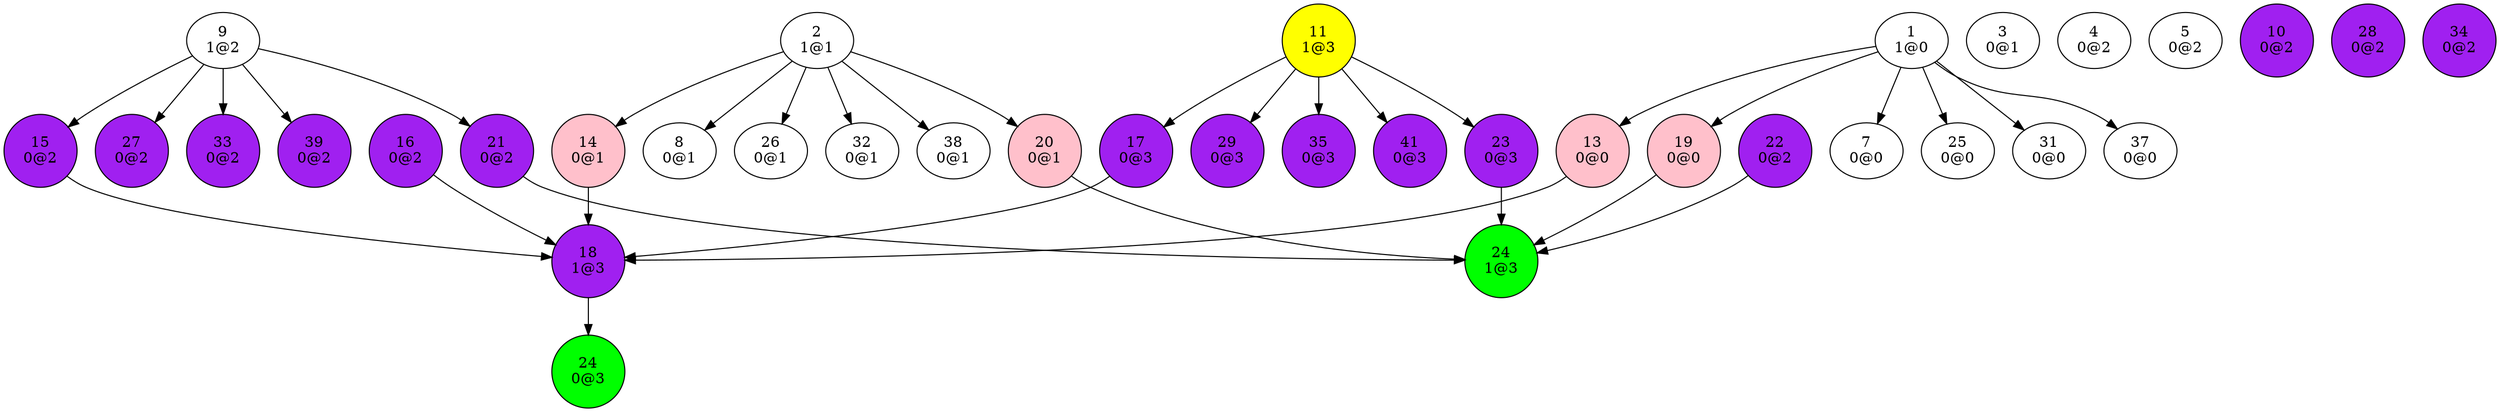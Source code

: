 digraph {
"1
1@0"->"7
0@0";
"1
1@0"->"13
0@0";
"1
1@0"->"19
0@0";
"1
1@0"->"25
0@0";
"1
1@0"->"31
0@0";
"1
1@0"->"37
0@0";
"2
1@1"->"8
0@1";
"2
1@1"->"14
0@1";
"2
1@1"->"20
0@1";
"2
1@1"->"26
0@1";
"2
1@1"->"32
0@1";
"2
1@1"->"38
0@1";
"3
0@1";
"4
0@2";
"5
0@2";
"7
0@0";
"8
0@1";
"9
1@2"->"15
0@2";
"9
1@2"->"21
0@2";
"9
1@2"->"27
0@2";
"9
1@2"->"33
0@2";
"9
1@2"->"39
0@2";
"10
0@2";
"11
1@3"->"17
0@3";
"11
1@3"->"23
0@3";
"11
1@3"->"29
0@3";
"11
1@3"->"35
0@3";
"11
1@3"->"41
0@3";
"13
0@0"->"18
1@3";
"14
0@1"->"18
1@3";
"15
0@2"->"18
1@3";
"16
0@2"->"18
1@3";
"17
0@3"->"18
1@3";
"18
1@3"->"24
0@3";
"19
0@0"->"24
1@3";
"20
0@1"->"24
1@3";
"21
0@2"->"24
1@3";
"22
0@2"->"24
1@3";
"23
0@3"->"24
1@3";
"24
0@3";
"24
1@3";
"25
0@0";
"26
0@1";
"27
0@2";
"28
0@2";
"29
0@3";
"31
0@0";
"32
0@1";
"33
0@2";
"34
0@2";
"35
0@3";
"37
0@0";
"38
0@1";
"39
0@2";
"41
0@3";
"10
0@2"[shape=circle, style=filled, fillcolor=purple];
"11
1@3"[shape=circle, style=filled, fillcolor=yellow];
"13
0@0"[shape=circle, style=filled, fillcolor=pink];
"14
0@1"[shape=circle, style=filled, fillcolor=pink];
"15
0@2"[shape=circle, style=filled, fillcolor=purple];
"16
0@2"[shape=circle, style=filled, fillcolor=purple];
"17
0@3"[shape=circle, style=filled, fillcolor=purple];
"18
1@3"[shape=circle, style=filled, fillcolor=purple];
"19
0@0"[shape=circle, style=filled, fillcolor=pink];
"20
0@1"[shape=circle, style=filled, fillcolor=pink];
"21
0@2"[shape=circle, style=filled, fillcolor=purple];
"22
0@2"[shape=circle, style=filled, fillcolor=purple];
"23
0@3"[shape=circle, style=filled, fillcolor=purple];
"24
0@3"[shape=circle, style=filled, fillcolor=green];
"24
1@3"[shape=circle, style=filled, fillcolor=green];
"27
0@2"[shape=circle, style=filled, fillcolor=purple];
"28
0@2"[shape=circle, style=filled, fillcolor=purple];
"29
0@3"[shape=circle, style=filled, fillcolor=purple];
"33
0@2"[shape=circle, style=filled, fillcolor=purple];
"34
0@2"[shape=circle, style=filled, fillcolor=purple];
"35
0@3"[shape=circle, style=filled, fillcolor=purple];
"39
0@2"[shape=circle, style=filled, fillcolor=purple];
"41
0@3"[shape=circle, style=filled, fillcolor=purple];
}